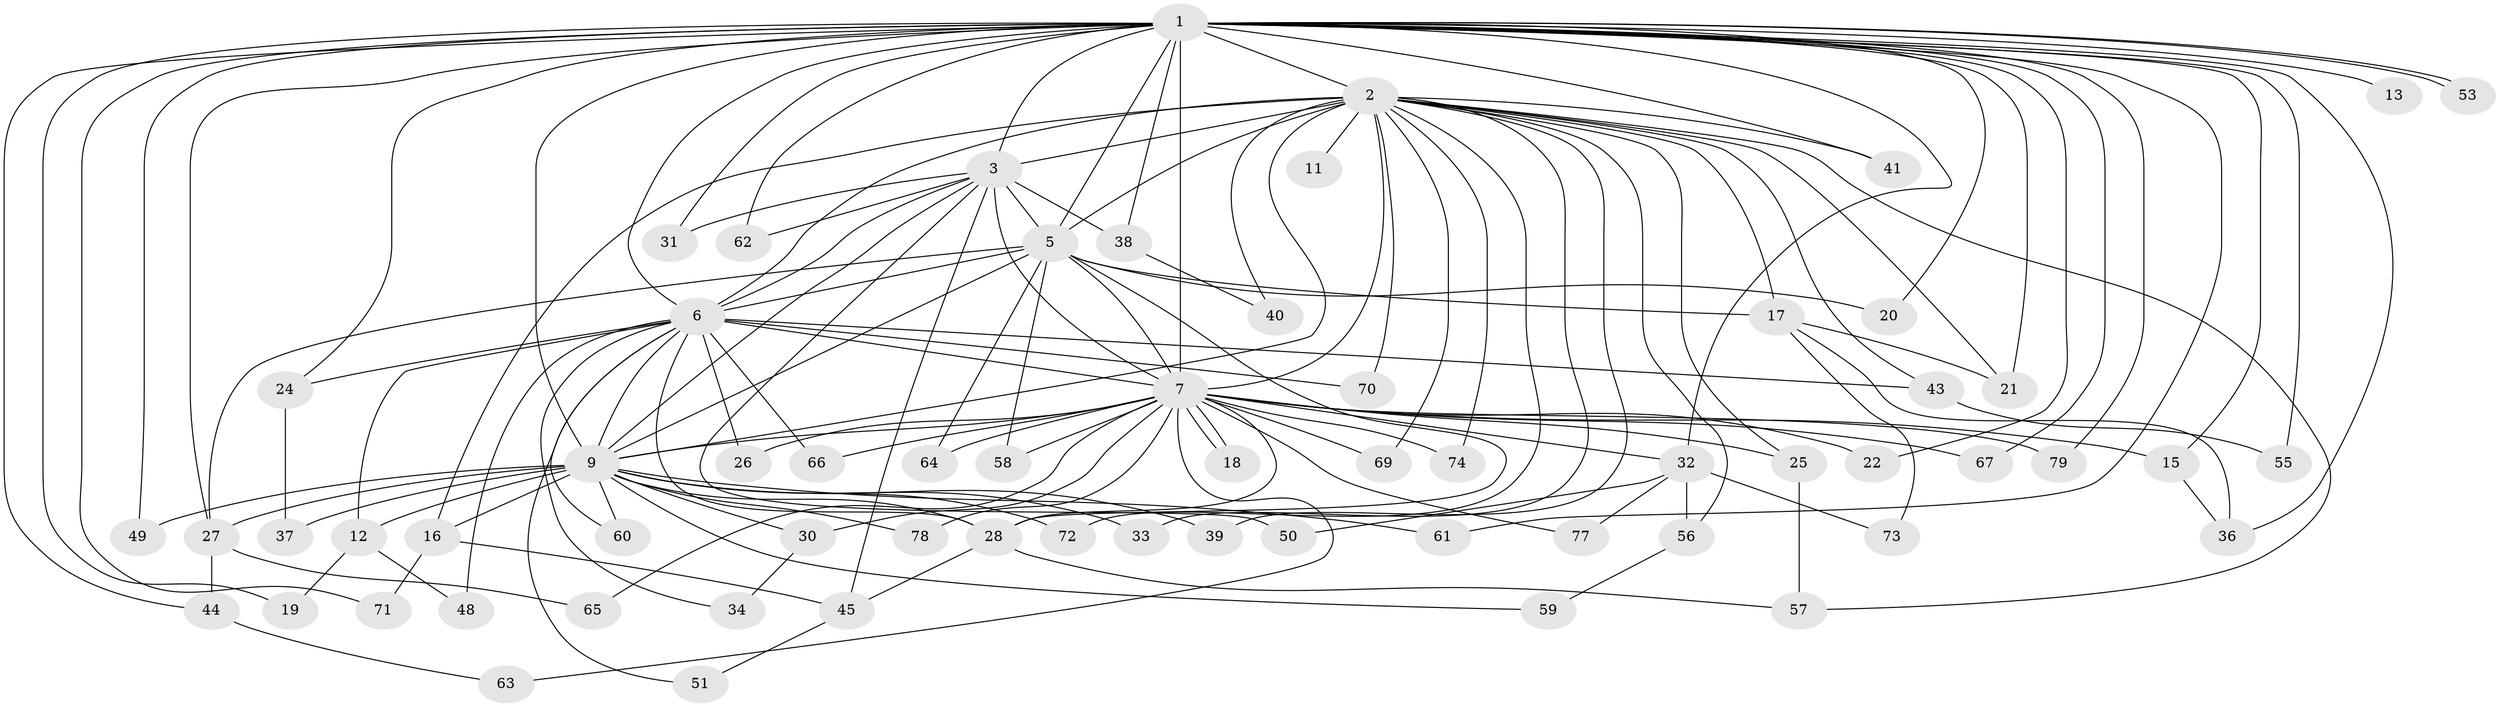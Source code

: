 // original degree distribution, {24: 0.012658227848101266, 17: 0.0379746835443038, 14: 0.012658227848101266, 20: 0.0379746835443038, 23: 0.012658227848101266, 18: 0.012658227848101266, 2: 0.5822784810126582, 4: 0.05063291139240506, 6: 0.0379746835443038, 3: 0.189873417721519, 5: 0.012658227848101266}
// Generated by graph-tools (version 1.1) at 2025/11/02/27/25 16:11:06]
// undirected, 64 vertices, 140 edges
graph export_dot {
graph [start="1"]
  node [color=gray90,style=filled];
  1 [super="+4"];
  2 [super="+10"];
  3 [super="+23"];
  5 [super="+46"];
  6 [super="+52"];
  7 [super="+8"];
  9 [super="+14"];
  11;
  12;
  13;
  15 [super="+47"];
  16;
  17 [super="+42"];
  18;
  19;
  20;
  21;
  22;
  24;
  25;
  26;
  27 [super="+35"];
  28 [super="+29"];
  30;
  31;
  32 [super="+54"];
  33;
  34;
  36;
  37;
  38;
  39;
  40;
  41;
  43;
  44;
  45 [super="+68"];
  48;
  49;
  50;
  51;
  53;
  55;
  56;
  57 [super="+76"];
  58;
  59;
  60;
  61;
  62;
  63;
  64;
  65;
  66;
  67 [super="+75"];
  69;
  70;
  71;
  72;
  73;
  74;
  77;
  78;
  79;
  1 -- 2 [weight=4];
  1 -- 3 [weight=2];
  1 -- 5 [weight=2];
  1 -- 6 [weight=2];
  1 -- 7 [weight=4];
  1 -- 9 [weight=3];
  1 -- 13 [weight=2];
  1 -- 15;
  1 -- 20;
  1 -- 24;
  1 -- 32 [weight=2];
  1 -- 38;
  1 -- 41;
  1 -- 44;
  1 -- 49;
  1 -- 53;
  1 -- 53;
  1 -- 55;
  1 -- 61;
  1 -- 71;
  1 -- 79;
  1 -- 19;
  1 -- 21;
  1 -- 22;
  1 -- 31;
  1 -- 36;
  1 -- 62;
  1 -- 27;
  1 -- 67;
  2 -- 3 [weight=2];
  2 -- 5 [weight=2];
  2 -- 6 [weight=2];
  2 -- 7 [weight=4];
  2 -- 9 [weight=2];
  2 -- 11 [weight=2];
  2 -- 16;
  2 -- 17;
  2 -- 33;
  2 -- 39;
  2 -- 69;
  2 -- 70;
  2 -- 72;
  2 -- 40;
  2 -- 41;
  2 -- 74;
  2 -- 43;
  2 -- 21;
  2 -- 56;
  2 -- 25;
  2 -- 57;
  3 -- 5;
  3 -- 6;
  3 -- 7 [weight=3];
  3 -- 9;
  3 -- 38;
  3 -- 45;
  3 -- 50;
  3 -- 62;
  3 -- 31;
  5 -- 6;
  5 -- 7 [weight=2];
  5 -- 9;
  5 -- 17;
  5 -- 20;
  5 -- 27;
  5 -- 28;
  5 -- 58;
  5 -- 64;
  6 -- 7 [weight=2];
  6 -- 9;
  6 -- 12;
  6 -- 24;
  6 -- 26;
  6 -- 34;
  6 -- 43;
  6 -- 48;
  6 -- 51;
  6 -- 60;
  6 -- 66;
  6 -- 70;
  6 -- 28;
  7 -- 9 [weight=2];
  7 -- 18;
  7 -- 18;
  7 -- 22;
  7 -- 28;
  7 -- 32;
  7 -- 58;
  7 -- 64;
  7 -- 67 [weight=2];
  7 -- 69;
  7 -- 74;
  7 -- 77;
  7 -- 78;
  7 -- 79;
  7 -- 65;
  7 -- 66;
  7 -- 15;
  7 -- 25;
  7 -- 26;
  7 -- 30;
  7 -- 63;
  9 -- 12;
  9 -- 16;
  9 -- 27;
  9 -- 30;
  9 -- 33;
  9 -- 37;
  9 -- 59;
  9 -- 60;
  9 -- 61;
  9 -- 78;
  9 -- 49;
  9 -- 39;
  9 -- 72;
  9 -- 28;
  12 -- 19;
  12 -- 48;
  15 -- 36;
  16 -- 45;
  16 -- 71;
  17 -- 36;
  17 -- 73;
  17 -- 21;
  24 -- 37;
  25 -- 57;
  27 -- 44;
  27 -- 65;
  28 -- 57;
  28 -- 45;
  30 -- 34;
  32 -- 50;
  32 -- 73;
  32 -- 77;
  32 -- 56;
  38 -- 40;
  43 -- 55;
  44 -- 63;
  45 -- 51;
  56 -- 59;
}
